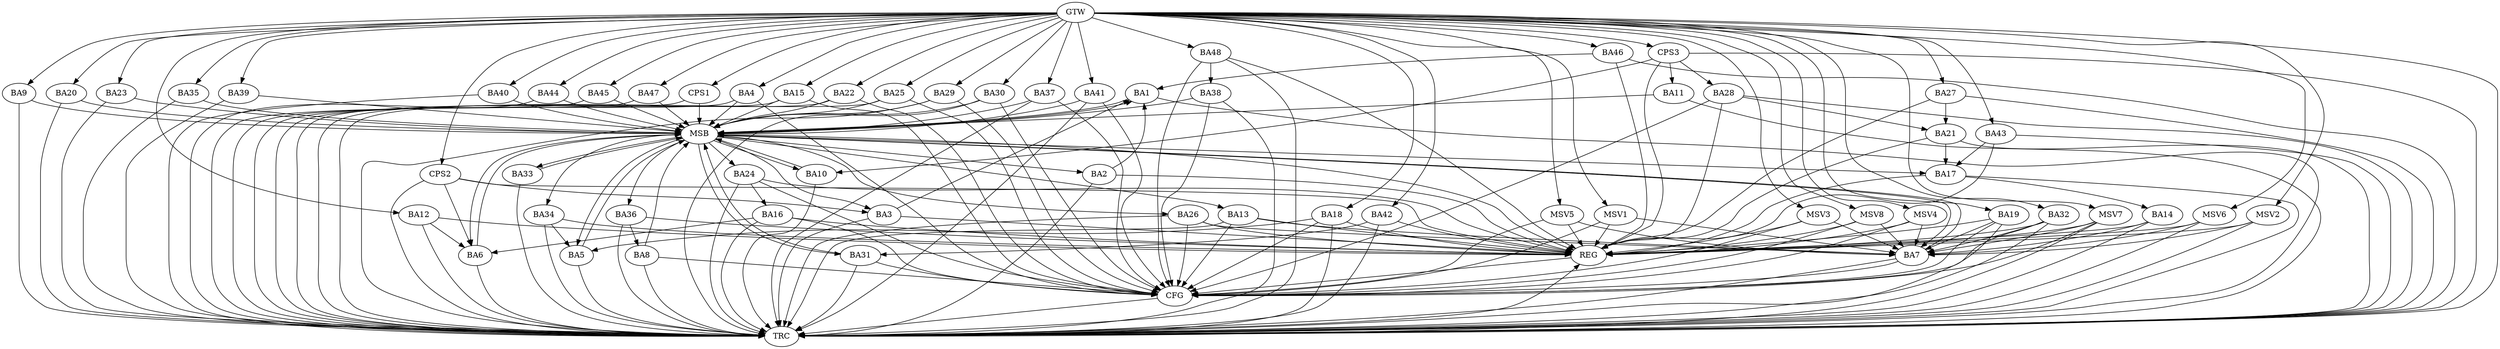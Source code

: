 strict digraph G {
  BA1 [ label="BA1" ];
  BA2 [ label="BA2" ];
  BA3 [ label="BA3" ];
  BA4 [ label="BA4" ];
  BA5 [ label="BA5" ];
  BA6 [ label="BA6" ];
  BA7 [ label="BA7" ];
  BA8 [ label="BA8" ];
  BA9 [ label="BA9" ];
  BA10 [ label="BA10" ];
  BA11 [ label="BA11" ];
  BA12 [ label="BA12" ];
  BA13 [ label="BA13" ];
  BA14 [ label="BA14" ];
  BA15 [ label="BA15" ];
  BA16 [ label="BA16" ];
  BA17 [ label="BA17" ];
  BA18 [ label="BA18" ];
  BA19 [ label="BA19" ];
  BA20 [ label="BA20" ];
  BA21 [ label="BA21" ];
  BA22 [ label="BA22" ];
  BA23 [ label="BA23" ];
  BA24 [ label="BA24" ];
  BA25 [ label="BA25" ];
  BA26 [ label="BA26" ];
  BA27 [ label="BA27" ];
  BA28 [ label="BA28" ];
  BA29 [ label="BA29" ];
  BA30 [ label="BA30" ];
  BA31 [ label="BA31" ];
  BA32 [ label="BA32" ];
  BA33 [ label="BA33" ];
  BA34 [ label="BA34" ];
  BA35 [ label="BA35" ];
  BA36 [ label="BA36" ];
  BA37 [ label="BA37" ];
  BA38 [ label="BA38" ];
  BA39 [ label="BA39" ];
  BA40 [ label="BA40" ];
  BA41 [ label="BA41" ];
  BA42 [ label="BA42" ];
  BA43 [ label="BA43" ];
  BA44 [ label="BA44" ];
  BA45 [ label="BA45" ];
  BA46 [ label="BA46" ];
  BA47 [ label="BA47" ];
  BA48 [ label="BA48" ];
  CPS1 [ label="CPS1" ];
  CPS2 [ label="CPS2" ];
  CPS3 [ label="CPS3" ];
  GTW [ label="GTW" ];
  REG [ label="REG" ];
  MSB [ label="MSB" ];
  CFG [ label="CFG" ];
  TRC [ label="TRC" ];
  MSV1 [ label="MSV1" ];
  MSV2 [ label="MSV2" ];
  MSV3 [ label="MSV3" ];
  MSV4 [ label="MSV4" ];
  MSV5 [ label="MSV5" ];
  MSV6 [ label="MSV6" ];
  MSV7 [ label="MSV7" ];
  MSV8 [ label="MSV8" ];
  BA2 -> BA1;
  BA3 -> BA1;
  BA12 -> BA6;
  BA13 -> BA7;
  BA14 -> BA7;
  BA16 -> BA6;
  BA17 -> BA14;
  BA18 -> BA5;
  BA19 -> BA7;
  BA21 -> BA17;
  BA24 -> BA16;
  BA26 -> BA7;
  BA27 -> BA21;
  BA28 -> BA21;
  BA32 -> BA7;
  BA34 -> BA5;
  BA36 -> BA8;
  BA42 -> BA31;
  BA43 -> BA17;
  BA46 -> BA1;
  BA48 -> BA38;
  CPS2 -> BA6;
  CPS2 -> BA3;
  CPS3 -> BA28;
  CPS3 -> BA11;
  CPS3 -> BA10;
  GTW -> BA4;
  GTW -> BA9;
  GTW -> BA12;
  GTW -> BA15;
  GTW -> BA18;
  GTW -> BA19;
  GTW -> BA20;
  GTW -> BA22;
  GTW -> BA23;
  GTW -> BA25;
  GTW -> BA27;
  GTW -> BA29;
  GTW -> BA30;
  GTW -> BA32;
  GTW -> BA35;
  GTW -> BA37;
  GTW -> BA39;
  GTW -> BA40;
  GTW -> BA41;
  GTW -> BA42;
  GTW -> BA43;
  GTW -> BA44;
  GTW -> BA45;
  GTW -> BA46;
  GTW -> BA47;
  GTW -> BA48;
  GTW -> CPS1;
  GTW -> CPS2;
  GTW -> CPS3;
  BA2 -> REG;
  BA3 -> REG;
  BA12 -> REG;
  BA13 -> REG;
  BA14 -> REG;
  BA16 -> REG;
  BA17 -> REG;
  BA18 -> REG;
  BA19 -> REG;
  BA21 -> REG;
  BA24 -> REG;
  BA26 -> REG;
  BA27 -> REG;
  BA28 -> REG;
  BA32 -> REG;
  BA34 -> REG;
  BA36 -> REG;
  BA42 -> REG;
  BA43 -> REG;
  BA46 -> REG;
  BA48 -> REG;
  CPS2 -> REG;
  CPS3 -> REG;
  BA1 -> MSB;
  MSB -> BA2;
  MSB -> REG;
  BA4 -> MSB;
  MSB -> BA1;
  BA5 -> MSB;
  BA6 -> MSB;
  MSB -> BA5;
  BA7 -> MSB;
  MSB -> BA6;
  BA8 -> MSB;
  BA9 -> MSB;
  BA10 -> MSB;
  MSB -> BA3;
  BA11 -> MSB;
  BA15 -> MSB;
  BA20 -> MSB;
  MSB -> BA7;
  BA22 -> MSB;
  BA23 -> MSB;
  BA25 -> MSB;
  BA29 -> MSB;
  BA30 -> MSB;
  MSB -> BA24;
  BA31 -> MSB;
  BA33 -> MSB;
  BA35 -> MSB;
  BA37 -> MSB;
  BA38 -> MSB;
  MSB -> BA31;
  BA39 -> MSB;
  MSB -> BA17;
  BA40 -> MSB;
  BA41 -> MSB;
  MSB -> BA10;
  BA44 -> MSB;
  MSB -> BA36;
  BA45 -> MSB;
  MSB -> BA13;
  BA47 -> MSB;
  CPS1 -> MSB;
  MSB -> BA34;
  MSB -> BA33;
  MSB -> BA26;
  BA25 -> CFG;
  BA16 -> CFG;
  BA28 -> CFG;
  BA24 -> CFG;
  BA7 -> CFG;
  BA4 -> CFG;
  BA13 -> CFG;
  BA26 -> CFG;
  BA32 -> CFG;
  BA38 -> CFG;
  BA31 -> CFG;
  BA15 -> CFG;
  BA22 -> CFG;
  BA8 -> CFG;
  BA48 -> CFG;
  BA18 -> CFG;
  BA19 -> CFG;
  BA29 -> CFG;
  BA30 -> CFG;
  BA41 -> CFG;
  BA37 -> CFG;
  REG -> CFG;
  BA1 -> TRC;
  BA2 -> TRC;
  BA3 -> TRC;
  BA4 -> TRC;
  BA5 -> TRC;
  BA6 -> TRC;
  BA7 -> TRC;
  BA8 -> TRC;
  BA9 -> TRC;
  BA10 -> TRC;
  BA11 -> TRC;
  BA12 -> TRC;
  BA13 -> TRC;
  BA14 -> TRC;
  BA15 -> TRC;
  BA16 -> TRC;
  BA17 -> TRC;
  BA18 -> TRC;
  BA19 -> TRC;
  BA20 -> TRC;
  BA21 -> TRC;
  BA22 -> TRC;
  BA23 -> TRC;
  BA24 -> TRC;
  BA25 -> TRC;
  BA26 -> TRC;
  BA27 -> TRC;
  BA28 -> TRC;
  BA29 -> TRC;
  BA30 -> TRC;
  BA31 -> TRC;
  BA32 -> TRC;
  BA33 -> TRC;
  BA34 -> TRC;
  BA35 -> TRC;
  BA36 -> TRC;
  BA37 -> TRC;
  BA38 -> TRC;
  BA39 -> TRC;
  BA40 -> TRC;
  BA41 -> TRC;
  BA42 -> TRC;
  BA43 -> TRC;
  BA44 -> TRC;
  BA45 -> TRC;
  BA46 -> TRC;
  BA47 -> TRC;
  BA48 -> TRC;
  CPS1 -> TRC;
  CPS2 -> TRC;
  CPS3 -> TRC;
  GTW -> TRC;
  CFG -> TRC;
  TRC -> REG;
  MSV1 -> BA7;
  GTW -> MSV1;
  MSV1 -> REG;
  MSV1 -> CFG;
  MSV2 -> BA7;
  GTW -> MSV2;
  MSV2 -> REG;
  MSV2 -> TRC;
  MSV3 -> BA7;
  GTW -> MSV3;
  MSV3 -> REG;
  MSV3 -> CFG;
  MSV4 -> BA7;
  MSV5 -> BA7;
  GTW -> MSV4;
  MSV4 -> REG;
  MSV4 -> CFG;
  GTW -> MSV5;
  MSV5 -> REG;
  MSV5 -> CFG;
  MSV6 -> BA7;
  GTW -> MSV6;
  MSV6 -> REG;
  MSV6 -> TRC;
  MSV7 -> BA7;
  GTW -> MSV7;
  MSV7 -> REG;
  MSV7 -> TRC;
  MSV7 -> CFG;
  MSV8 -> BA7;
  GTW -> MSV8;
  MSV8 -> REG;
  MSV8 -> CFG;
}
